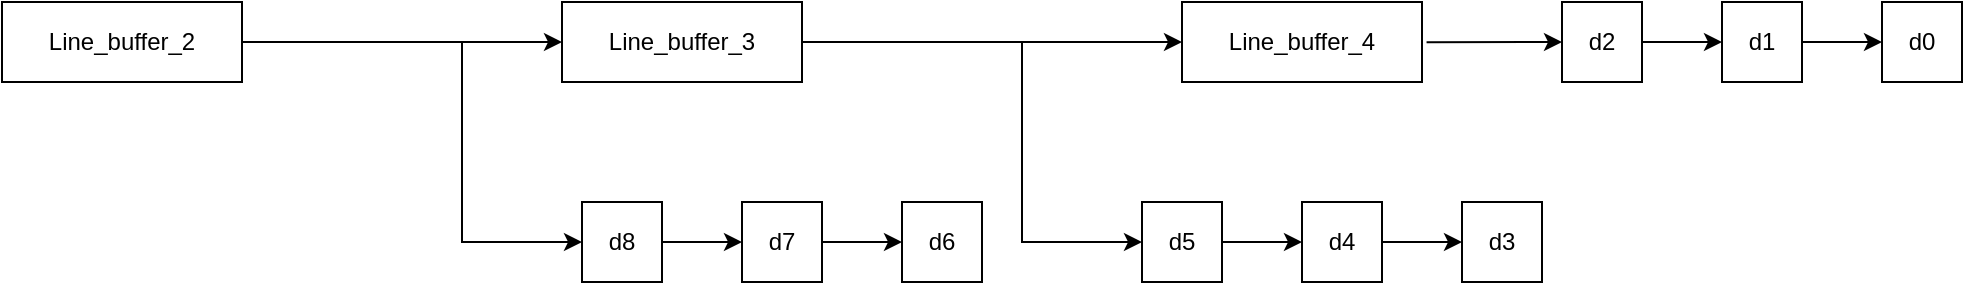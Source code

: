 <mxfile version="24.9.2">
  <diagram id="RbT6SCevQHZDdhUw1p6O" name="Page-1">
    <mxGraphModel dx="581" dy="290" grid="1" gridSize="10" guides="1" tooltips="1" connect="1" arrows="1" fold="1" page="1" pageScale="1" pageWidth="850" pageHeight="1100" math="0" shadow="0">
      <root>
        <mxCell id="0" />
        <mxCell id="1" parent="0" />
        <mxCell id="JZoax5kqEpvpaWR4Enbw-1" value="Line_buffer_2" style="rounded=0;whiteSpace=wrap;html=1;" vertex="1" parent="1">
          <mxGeometry x="240" y="330" width="120" height="40" as="geometry" />
        </mxCell>
        <mxCell id="JZoax5kqEpvpaWR4Enbw-2" value="" style="endArrow=classic;html=1;rounded=0;exitX=1;exitY=0.5;exitDx=0;exitDy=0;" edge="1" parent="1" source="JZoax5kqEpvpaWR4Enbw-1" target="JZoax5kqEpvpaWR4Enbw-3">
          <mxGeometry width="50" height="50" relative="1" as="geometry">
            <mxPoint x="380" y="400" as="sourcePoint" />
            <mxPoint x="400" y="350" as="targetPoint" />
          </mxGeometry>
        </mxCell>
        <mxCell id="JZoax5kqEpvpaWR4Enbw-3" value="Line_buffer_3" style="rounded=0;whiteSpace=wrap;html=1;" vertex="1" parent="1">
          <mxGeometry x="520" y="330" width="120" height="40" as="geometry" />
        </mxCell>
        <mxCell id="JZoax5kqEpvpaWR4Enbw-4" value="Line_buffer_4" style="rounded=0;whiteSpace=wrap;html=1;" vertex="1" parent="1">
          <mxGeometry x="830" y="330" width="120" height="40" as="geometry" />
        </mxCell>
        <mxCell id="JZoax5kqEpvpaWR4Enbw-5" value="" style="endArrow=classic;html=1;rounded=0;entryX=0;entryY=0.5;entryDx=0;entryDy=0;exitX=1;exitY=0.5;exitDx=0;exitDy=0;" edge="1" parent="1" source="JZoax5kqEpvpaWR4Enbw-3" target="JZoax5kqEpvpaWR4Enbw-4">
          <mxGeometry width="50" height="50" relative="1" as="geometry">
            <mxPoint x="420" y="450" as="sourcePoint" />
            <mxPoint x="470" y="400" as="targetPoint" />
          </mxGeometry>
        </mxCell>
        <mxCell id="JZoax5kqEpvpaWR4Enbw-12" value="" style="endArrow=classic;html=1;rounded=0;" edge="1" parent="1">
          <mxGeometry width="50" height="50" relative="1" as="geometry">
            <mxPoint x="470" y="350" as="sourcePoint" />
            <mxPoint x="530" y="450" as="targetPoint" />
            <Array as="points">
              <mxPoint x="470" y="450" />
            </Array>
          </mxGeometry>
        </mxCell>
        <mxCell id="JZoax5kqEpvpaWR4Enbw-13" value="d8" style="rounded=0;whiteSpace=wrap;html=1;" vertex="1" parent="1">
          <mxGeometry x="530" y="430" width="40" height="40" as="geometry" />
        </mxCell>
        <mxCell id="JZoax5kqEpvpaWR4Enbw-14" value="" style="endArrow=classic;html=1;rounded=0;exitX=1;exitY=0.5;exitDx=0;exitDy=0;" edge="1" parent="1" source="JZoax5kqEpvpaWR4Enbw-13">
          <mxGeometry width="50" height="50" relative="1" as="geometry">
            <mxPoint x="590" y="450" as="sourcePoint" />
            <mxPoint x="610" y="450" as="targetPoint" />
          </mxGeometry>
        </mxCell>
        <mxCell id="JZoax5kqEpvpaWR4Enbw-15" value="d7" style="rounded=0;whiteSpace=wrap;html=1;" vertex="1" parent="1">
          <mxGeometry x="610" y="430" width="40" height="40" as="geometry" />
        </mxCell>
        <mxCell id="JZoax5kqEpvpaWR4Enbw-16" value="d6" style="rounded=0;whiteSpace=wrap;html=1;" vertex="1" parent="1">
          <mxGeometry x="690" y="430" width="40" height="40" as="geometry" />
        </mxCell>
        <mxCell id="JZoax5kqEpvpaWR4Enbw-17" value="" style="endArrow=classic;html=1;rounded=0;exitX=1;exitY=0.5;exitDx=0;exitDy=0;entryX=0;entryY=0.5;entryDx=0;entryDy=0;" edge="1" parent="1" source="JZoax5kqEpvpaWR4Enbw-15" target="JZoax5kqEpvpaWR4Enbw-16">
          <mxGeometry width="50" height="50" relative="1" as="geometry">
            <mxPoint x="680" y="430" as="sourcePoint" />
            <mxPoint x="730" y="380" as="targetPoint" />
          </mxGeometry>
        </mxCell>
        <mxCell id="JZoax5kqEpvpaWR4Enbw-18" value="" style="endArrow=classic;html=1;rounded=0;" edge="1" parent="1">
          <mxGeometry width="50" height="50" relative="1" as="geometry">
            <mxPoint x="750" y="350" as="sourcePoint" />
            <mxPoint x="810" y="450" as="targetPoint" />
            <Array as="points">
              <mxPoint x="750" y="450" />
            </Array>
          </mxGeometry>
        </mxCell>
        <mxCell id="JZoax5kqEpvpaWR4Enbw-19" value="d5" style="rounded=0;whiteSpace=wrap;html=1;" vertex="1" parent="1">
          <mxGeometry x="810" y="430" width="40" height="40" as="geometry" />
        </mxCell>
        <mxCell id="JZoax5kqEpvpaWR4Enbw-20" value="" style="endArrow=classic;html=1;rounded=0;exitX=1;exitY=0.5;exitDx=0;exitDy=0;" edge="1" parent="1" source="JZoax5kqEpvpaWR4Enbw-19">
          <mxGeometry width="50" height="50" relative="1" as="geometry">
            <mxPoint x="870" y="450" as="sourcePoint" />
            <mxPoint x="890" y="450" as="targetPoint" />
          </mxGeometry>
        </mxCell>
        <mxCell id="JZoax5kqEpvpaWR4Enbw-21" value="d4" style="rounded=0;whiteSpace=wrap;html=1;" vertex="1" parent="1">
          <mxGeometry x="890" y="430" width="40" height="40" as="geometry" />
        </mxCell>
        <mxCell id="JZoax5kqEpvpaWR4Enbw-22" value="d3" style="rounded=0;whiteSpace=wrap;html=1;" vertex="1" parent="1">
          <mxGeometry x="970" y="430" width="40" height="40" as="geometry" />
        </mxCell>
        <mxCell id="JZoax5kqEpvpaWR4Enbw-23" value="" style="endArrow=classic;html=1;rounded=0;exitX=1;exitY=0.5;exitDx=0;exitDy=0;entryX=0;entryY=0.5;entryDx=0;entryDy=0;" edge="1" parent="1" source="JZoax5kqEpvpaWR4Enbw-21" target="JZoax5kqEpvpaWR4Enbw-22">
          <mxGeometry width="50" height="50" relative="1" as="geometry">
            <mxPoint x="960" y="430" as="sourcePoint" />
            <mxPoint x="1010" y="380" as="targetPoint" />
          </mxGeometry>
        </mxCell>
        <mxCell id="JZoax5kqEpvpaWR4Enbw-24" value="d2" style="rounded=0;whiteSpace=wrap;html=1;" vertex="1" parent="1">
          <mxGeometry x="1020" y="330" width="40" height="40" as="geometry" />
        </mxCell>
        <mxCell id="JZoax5kqEpvpaWR4Enbw-25" value="" style="endArrow=classic;html=1;rounded=0;exitX=1;exitY=0.5;exitDx=0;exitDy=0;" edge="1" parent="1" source="JZoax5kqEpvpaWR4Enbw-24">
          <mxGeometry width="50" height="50" relative="1" as="geometry">
            <mxPoint x="1080" y="350" as="sourcePoint" />
            <mxPoint x="1100" y="350" as="targetPoint" />
          </mxGeometry>
        </mxCell>
        <mxCell id="JZoax5kqEpvpaWR4Enbw-26" value="d1" style="rounded=0;whiteSpace=wrap;html=1;" vertex="1" parent="1">
          <mxGeometry x="1100" y="330" width="40" height="40" as="geometry" />
        </mxCell>
        <mxCell id="JZoax5kqEpvpaWR4Enbw-27" value="d0" style="rounded=0;whiteSpace=wrap;html=1;" vertex="1" parent="1">
          <mxGeometry x="1180" y="330" width="40" height="40" as="geometry" />
        </mxCell>
        <mxCell id="JZoax5kqEpvpaWR4Enbw-28" value="" style="endArrow=classic;html=1;rounded=0;exitX=1;exitY=0.5;exitDx=0;exitDy=0;entryX=0;entryY=0.5;entryDx=0;entryDy=0;" edge="1" parent="1" source="JZoax5kqEpvpaWR4Enbw-26" target="JZoax5kqEpvpaWR4Enbw-27">
          <mxGeometry width="50" height="50" relative="1" as="geometry">
            <mxPoint x="1170" y="330" as="sourcePoint" />
            <mxPoint x="1220" y="280" as="targetPoint" />
          </mxGeometry>
        </mxCell>
        <mxCell id="JZoax5kqEpvpaWR4Enbw-29" value="" style="endArrow=classic;html=1;rounded=0;entryX=0;entryY=0.5;entryDx=0;entryDy=0;exitX=1.019;exitY=0.503;exitDx=0;exitDy=0;exitPerimeter=0;" edge="1" parent="1" source="JZoax5kqEpvpaWR4Enbw-4" target="JZoax5kqEpvpaWR4Enbw-24">
          <mxGeometry width="50" height="50" relative="1" as="geometry">
            <mxPoint x="1020" y="369" as="sourcePoint" />
            <mxPoint x="1210" y="369" as="targetPoint" />
          </mxGeometry>
        </mxCell>
      </root>
    </mxGraphModel>
  </diagram>
</mxfile>
